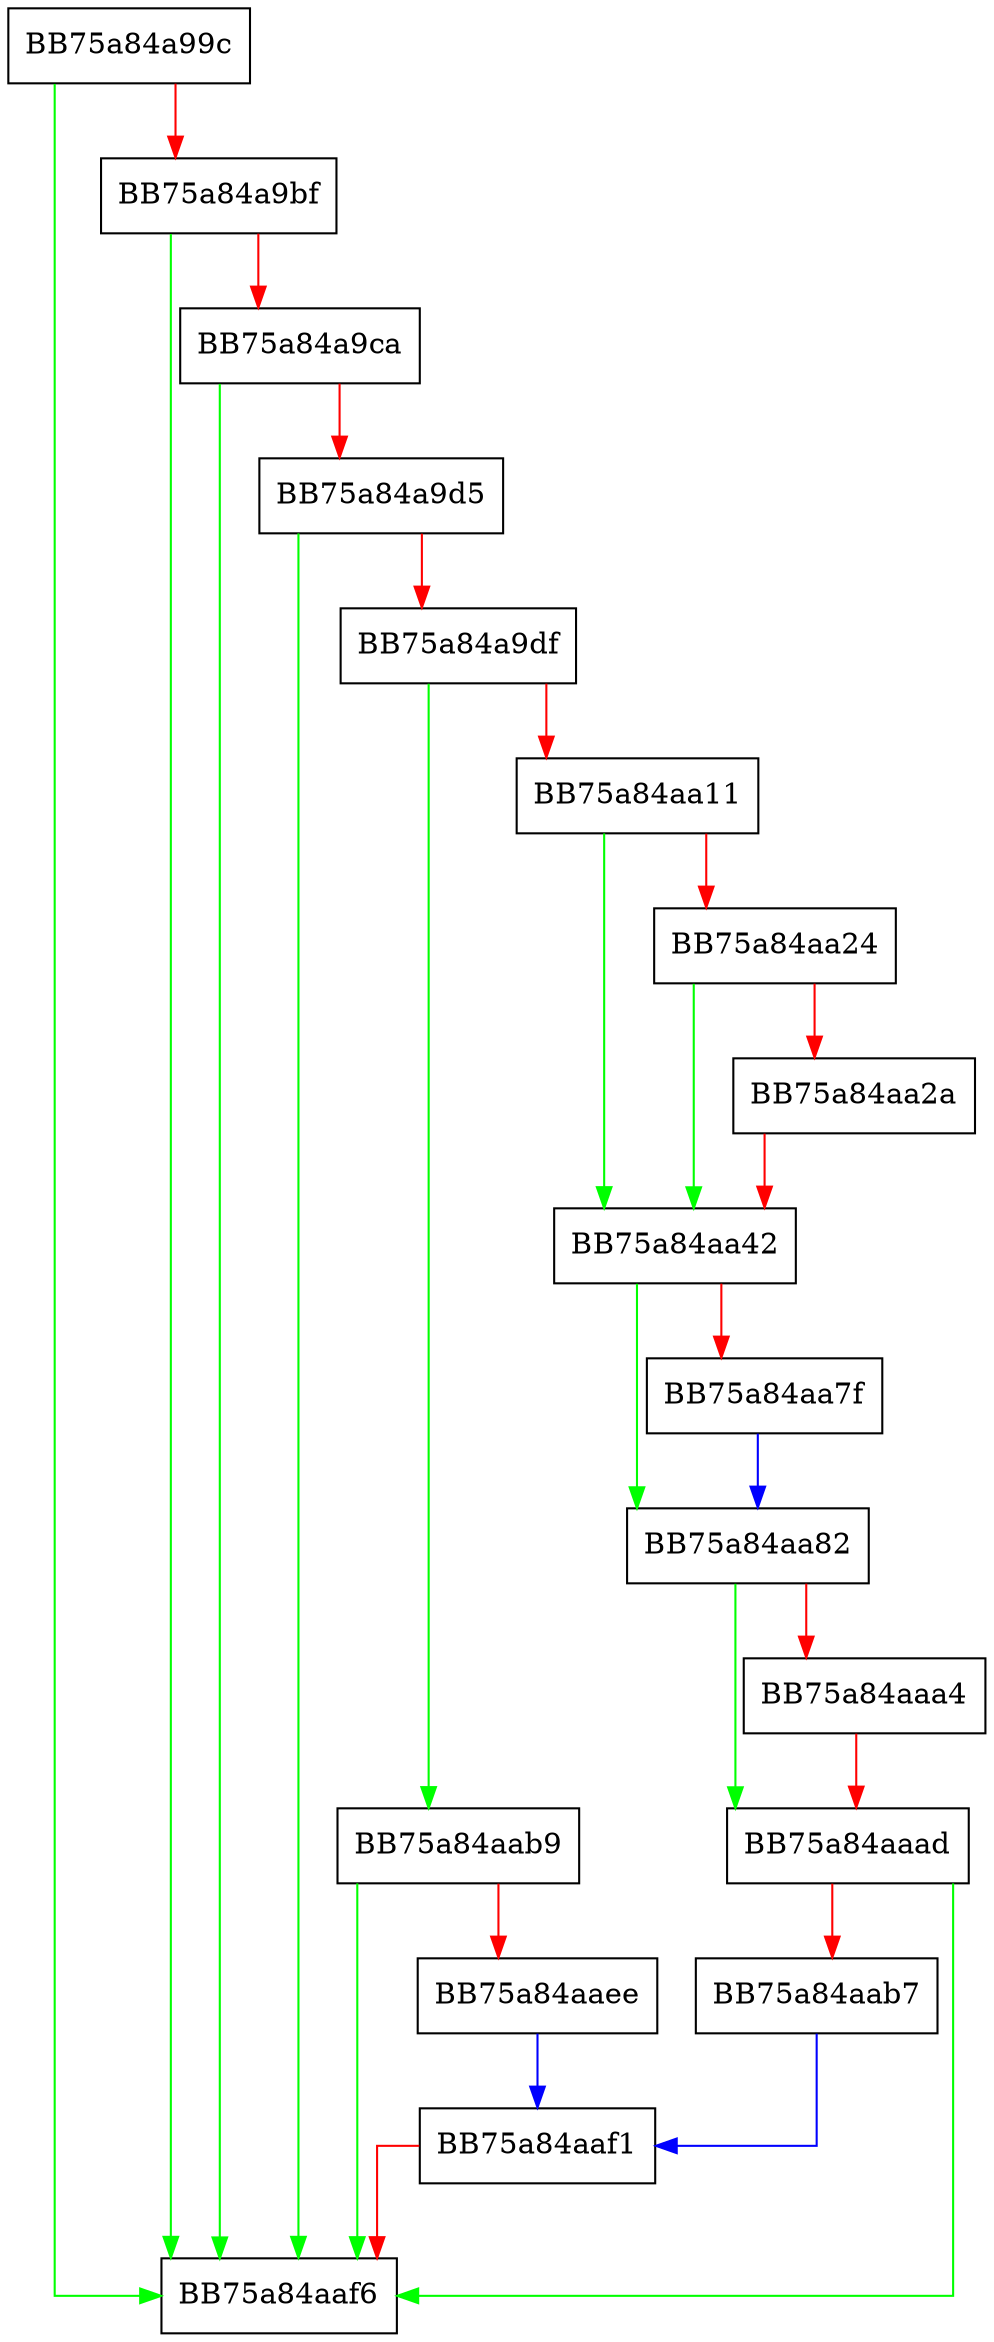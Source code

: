 digraph LogEvent {
  node [shape="box"];
  graph [splines=ortho];
  BB75a84a99c -> BB75a84aaf6 [color="green"];
  BB75a84a99c -> BB75a84a9bf [color="red"];
  BB75a84a9bf -> BB75a84aaf6 [color="green"];
  BB75a84a9bf -> BB75a84a9ca [color="red"];
  BB75a84a9ca -> BB75a84aaf6 [color="green"];
  BB75a84a9ca -> BB75a84a9d5 [color="red"];
  BB75a84a9d5 -> BB75a84aaf6 [color="green"];
  BB75a84a9d5 -> BB75a84a9df [color="red"];
  BB75a84a9df -> BB75a84aab9 [color="green"];
  BB75a84a9df -> BB75a84aa11 [color="red"];
  BB75a84aa11 -> BB75a84aa42 [color="green"];
  BB75a84aa11 -> BB75a84aa24 [color="red"];
  BB75a84aa24 -> BB75a84aa42 [color="green"];
  BB75a84aa24 -> BB75a84aa2a [color="red"];
  BB75a84aa2a -> BB75a84aa42 [color="red"];
  BB75a84aa42 -> BB75a84aa82 [color="green"];
  BB75a84aa42 -> BB75a84aa7f [color="red"];
  BB75a84aa7f -> BB75a84aa82 [color="blue"];
  BB75a84aa82 -> BB75a84aaad [color="green"];
  BB75a84aa82 -> BB75a84aaa4 [color="red"];
  BB75a84aaa4 -> BB75a84aaad [color="red"];
  BB75a84aaad -> BB75a84aaf6 [color="green"];
  BB75a84aaad -> BB75a84aab7 [color="red"];
  BB75a84aab7 -> BB75a84aaf1 [color="blue"];
  BB75a84aab9 -> BB75a84aaf6 [color="green"];
  BB75a84aab9 -> BB75a84aaee [color="red"];
  BB75a84aaee -> BB75a84aaf1 [color="blue"];
  BB75a84aaf1 -> BB75a84aaf6 [color="red"];
}